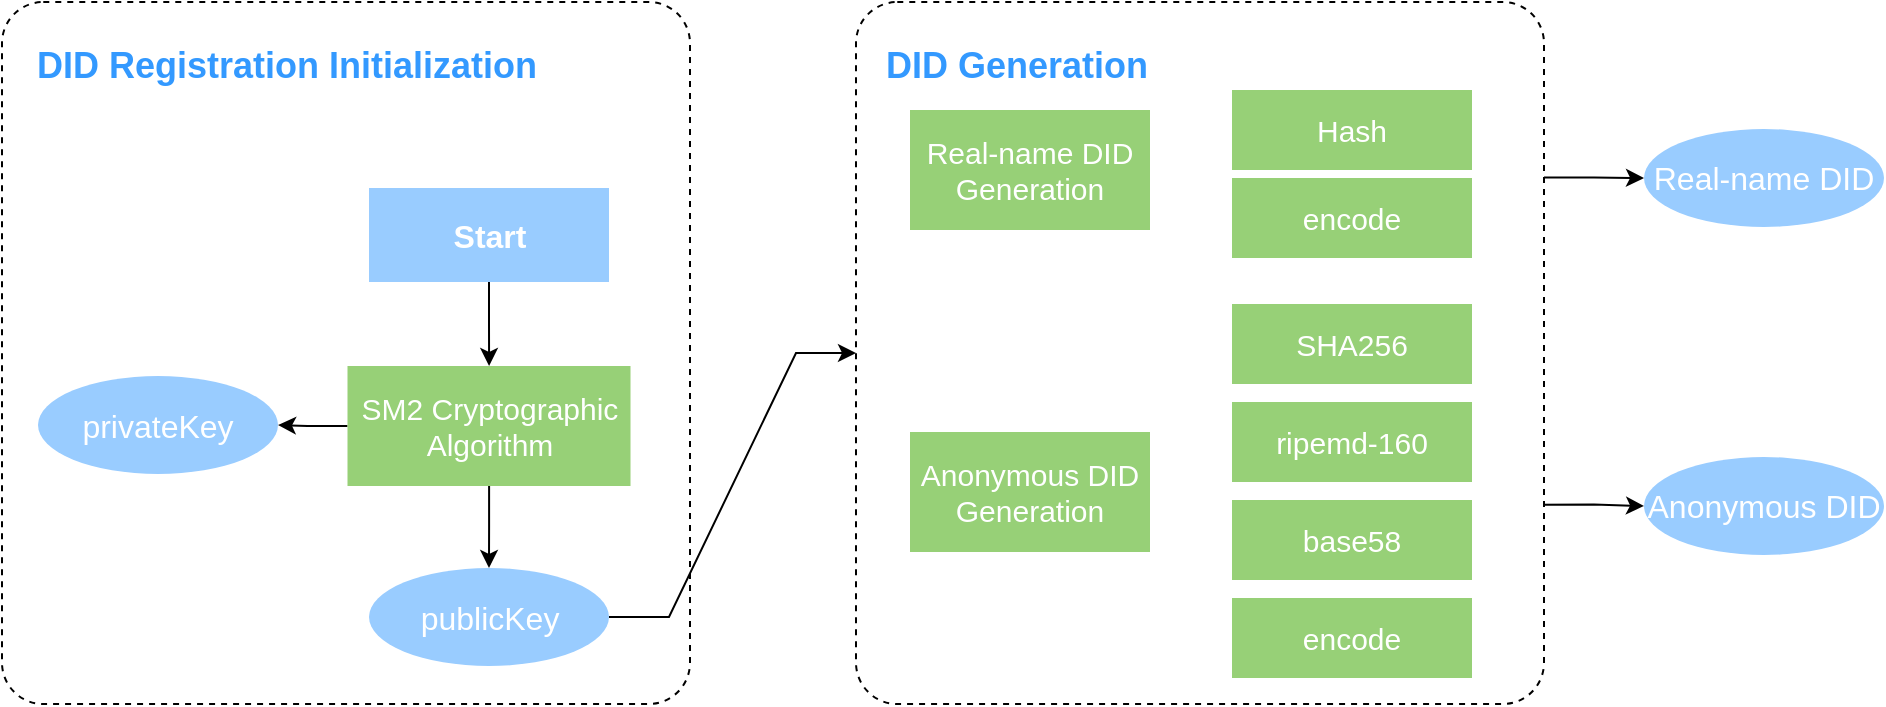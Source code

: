 <mxfile version="24.6.4" type="device">
  <diagram name="第 1 页" id="FkLTOZ9cI4DOj9nfSW8d">
    <mxGraphModel dx="2074" dy="1196" grid="0" gridSize="10" guides="1" tooltips="1" connect="1" arrows="1" fold="1" page="1" pageScale="1" pageWidth="827" pageHeight="1169" math="0" shadow="0">
      <root>
        <mxCell id="0" />
        <mxCell id="1" parent="0" />
        <mxCell id="dpH9cKGocN_BY1AaRDJH-26" style="edgeStyle=orthogonalEdgeStyle;rounded=0;orthogonalLoop=1;jettySize=auto;html=1;exitX=1;exitY=0.25;exitDx=0;exitDy=0;entryX=0;entryY=0.5;entryDx=0;entryDy=0;" edge="1" parent="1" source="dpH9cKGocN_BY1AaRDJH-20" target="dpH9cKGocN_BY1AaRDJH-18">
          <mxGeometry relative="1" as="geometry">
            <mxPoint x="964" y="273" as="targetPoint" />
          </mxGeometry>
        </mxCell>
        <mxCell id="dpH9cKGocN_BY1AaRDJH-27" style="edgeStyle=orthogonalEdgeStyle;rounded=0;orthogonalLoop=1;jettySize=auto;html=1;exitX=0.994;exitY=0.716;exitDx=0;exitDy=0;exitPerimeter=0;entryX=0;entryY=0.5;entryDx=0;entryDy=0;" edge="1" parent="1" source="dpH9cKGocN_BY1AaRDJH-20" target="dpH9cKGocN_BY1AaRDJH-19">
          <mxGeometry relative="1" as="geometry">
            <mxPoint x="964" y="434" as="targetPoint" />
          </mxGeometry>
        </mxCell>
        <mxCell id="dpH9cKGocN_BY1AaRDJH-20" value="" style="rounded=1;whiteSpace=wrap;html=1;dashed=1;arcSize=6;" vertex="1" parent="1">
          <mxGeometry x="570" y="189" width="344" height="351" as="geometry" />
        </mxCell>
        <mxCell id="dpH9cKGocN_BY1AaRDJH-2" value="" style="rounded=1;whiteSpace=wrap;html=1;dashed=1;arcSize=6;" vertex="1" parent="1">
          <mxGeometry x="143" y="189" width="344" height="351" as="geometry" />
        </mxCell>
        <mxCell id="dpH9cKGocN_BY1AaRDJH-3" value="DID Registration Initialization" style="text;html=1;align=center;verticalAlign=middle;whiteSpace=wrap;rounded=0;fontColor=#3399FF;fontStyle=1;fontSize=18;" vertex="1" parent="1">
          <mxGeometry x="157" y="206" width="257" height="30" as="geometry" />
        </mxCell>
        <mxCell id="dpH9cKGocN_BY1AaRDJH-22" style="edgeStyle=orthogonalEdgeStyle;rounded=0;orthogonalLoop=1;jettySize=auto;html=1;" edge="1" parent="1" source="dpH9cKGocN_BY1AaRDJH-4" target="dpH9cKGocN_BY1AaRDJH-5">
          <mxGeometry relative="1" as="geometry" />
        </mxCell>
        <mxCell id="dpH9cKGocN_BY1AaRDJH-4" value="Start" style="rounded=0;whiteSpace=wrap;html=1;fillColor=#99CCFF;fontColor=#FFFFFF;fontSize=16;fontStyle=1;strokeColor=none;" vertex="1" parent="1">
          <mxGeometry x="326.5" y="282" width="120" height="47" as="geometry" />
        </mxCell>
        <mxCell id="dpH9cKGocN_BY1AaRDJH-23" style="edgeStyle=orthogonalEdgeStyle;rounded=0;orthogonalLoop=1;jettySize=auto;html=1;" edge="1" parent="1" source="dpH9cKGocN_BY1AaRDJH-5" target="dpH9cKGocN_BY1AaRDJH-6">
          <mxGeometry relative="1" as="geometry" />
        </mxCell>
        <mxCell id="dpH9cKGocN_BY1AaRDJH-24" style="edgeStyle=orthogonalEdgeStyle;rounded=0;orthogonalLoop=1;jettySize=auto;html=1;" edge="1" parent="1" source="dpH9cKGocN_BY1AaRDJH-5" target="dpH9cKGocN_BY1AaRDJH-7">
          <mxGeometry relative="1" as="geometry" />
        </mxCell>
        <mxCell id="dpH9cKGocN_BY1AaRDJH-5" value="SM2 Cryptographic Algorithm" style="rounded=0;whiteSpace=wrap;html=1;fillColor=#97D077;strokeColor=none;fontColor=#FFFFFF;fontSize=15;fontStyle=0" vertex="1" parent="1">
          <mxGeometry x="315.75" y="371" width="141.5" height="60" as="geometry" />
        </mxCell>
        <mxCell id="dpH9cKGocN_BY1AaRDJH-25" style="edgeStyle=entityRelationEdgeStyle;rounded=0;orthogonalLoop=1;jettySize=auto;html=1;" edge="1" parent="1" source="dpH9cKGocN_BY1AaRDJH-6" target="dpH9cKGocN_BY1AaRDJH-20">
          <mxGeometry relative="1" as="geometry">
            <Array as="points">
              <mxPoint x="560" y="394" />
            </Array>
          </mxGeometry>
        </mxCell>
        <mxCell id="dpH9cKGocN_BY1AaRDJH-6" value="publicKey" style="ellipse;whiteSpace=wrap;html=1;rounded=0;align=center;verticalAlign=middle;fontFamily=Helvetica;fontSize=16;fontColor=#FFFFFF;fontStyle=0;fillColor=#99CCFF;strokeColor=none;" vertex="1" parent="1">
          <mxGeometry x="326.5" y="472" width="120" height="49" as="geometry" />
        </mxCell>
        <mxCell id="dpH9cKGocN_BY1AaRDJH-7" value="privateKey" style="ellipse;whiteSpace=wrap;html=1;rounded=0;align=center;verticalAlign=middle;fontFamily=Helvetica;fontSize=16;fontColor=#FFFFFF;fontStyle=0;fillColor=#99CCFF;strokeColor=none;" vertex="1" parent="1">
          <mxGeometry x="161" y="376" width="120" height="49" as="geometry" />
        </mxCell>
        <mxCell id="dpH9cKGocN_BY1AaRDJH-9" value="Real-name DID Generation" style="rounded=0;whiteSpace=wrap;html=1;align=center;verticalAlign=middle;fontFamily=Helvetica;fontSize=15;fontColor=#FFFFFF;fontStyle=0;fillColor=#97D077;strokeColor=none;" vertex="1" parent="1">
          <mxGeometry x="597" y="243" width="120" height="60" as="geometry" />
        </mxCell>
        <mxCell id="dpH9cKGocN_BY1AaRDJH-10" value="Anonymous DID Generation" style="rounded=0;whiteSpace=wrap;html=1;align=center;verticalAlign=middle;fontFamily=Helvetica;fontSize=15;fontColor=#FFFFFF;fontStyle=0;fillColor=#97D077;strokeColor=none;" vertex="1" parent="1">
          <mxGeometry x="597" y="404" width="120" height="60" as="geometry" />
        </mxCell>
        <mxCell id="dpH9cKGocN_BY1AaRDJH-11" value="Hash" style="rounded=0;whiteSpace=wrap;html=1;align=center;verticalAlign=middle;fontFamily=Helvetica;fontSize=15;fontColor=#FFFFFF;fontStyle=0;fillColor=#97D077;strokeColor=none;" vertex="1" parent="1">
          <mxGeometry x="758" y="233" width="120" height="40" as="geometry" />
        </mxCell>
        <mxCell id="dpH9cKGocN_BY1AaRDJH-12" value="encode" style="rounded=0;whiteSpace=wrap;html=1;align=center;verticalAlign=middle;fontFamily=Helvetica;fontSize=15;fontColor=#FFFFFF;fontStyle=0;fillColor=#97D077;strokeColor=none;" vertex="1" parent="1">
          <mxGeometry x="758" y="277" width="120" height="40" as="geometry" />
        </mxCell>
        <mxCell id="dpH9cKGocN_BY1AaRDJH-13" value="SHA256" style="rounded=0;whiteSpace=wrap;html=1;align=center;verticalAlign=middle;fontFamily=Helvetica;fontSize=15;fontColor=#FFFFFF;fontStyle=0;fillColor=#97D077;strokeColor=none;" vertex="1" parent="1">
          <mxGeometry x="758" y="340" width="120" height="40" as="geometry" />
        </mxCell>
        <mxCell id="dpH9cKGocN_BY1AaRDJH-14" value="ripemd-160" style="rounded=0;whiteSpace=wrap;html=1;align=center;verticalAlign=middle;fontFamily=Helvetica;fontSize=15;fontColor=#FFFFFF;fontStyle=0;fillColor=#97D077;strokeColor=none;" vertex="1" parent="1">
          <mxGeometry x="758" y="389" width="120" height="40" as="geometry" />
        </mxCell>
        <mxCell id="dpH9cKGocN_BY1AaRDJH-16" value="base58" style="rounded=0;whiteSpace=wrap;html=1;align=center;verticalAlign=middle;fontFamily=Helvetica;fontSize=15;fontColor=#FFFFFF;fontStyle=0;fillColor=#97D077;strokeColor=none;" vertex="1" parent="1">
          <mxGeometry x="758" y="438" width="120" height="40" as="geometry" />
        </mxCell>
        <mxCell id="dpH9cKGocN_BY1AaRDJH-17" value="encode" style="rounded=0;whiteSpace=wrap;html=1;align=center;verticalAlign=middle;fontFamily=Helvetica;fontSize=15;fontColor=#FFFFFF;fontStyle=0;fillColor=#97D077;strokeColor=none;" vertex="1" parent="1">
          <mxGeometry x="758" y="487" width="120" height="40" as="geometry" />
        </mxCell>
        <mxCell id="dpH9cKGocN_BY1AaRDJH-18" value="Real-name DID" style="ellipse;whiteSpace=wrap;html=1;rounded=0;align=center;verticalAlign=middle;fontFamily=Helvetica;fontSize=16;fontColor=#FFFFFF;fontStyle=0;fillColor=#99CCFF;strokeColor=none;" vertex="1" parent="1">
          <mxGeometry x="964" y="252.5" width="120" height="49" as="geometry" />
        </mxCell>
        <mxCell id="dpH9cKGocN_BY1AaRDJH-19" value="Anonymous DID" style="ellipse;whiteSpace=wrap;html=1;rounded=0;align=center;verticalAlign=middle;fontFamily=Helvetica;fontSize=16;fontColor=#FFFFFF;fontStyle=0;fillColor=#99CCFF;strokeColor=none;" vertex="1" parent="1">
          <mxGeometry x="964" y="416.5" width="120" height="49" as="geometry" />
        </mxCell>
        <mxCell id="dpH9cKGocN_BY1AaRDJH-21" value="DID Generation" style="text;html=1;align=center;verticalAlign=middle;whiteSpace=wrap;rounded=0;fontColor=#3399FF;fontStyle=1;fontSize=18;" vertex="1" parent="1">
          <mxGeometry x="521.5" y="206" width="257" height="30" as="geometry" />
        </mxCell>
      </root>
    </mxGraphModel>
  </diagram>
</mxfile>
